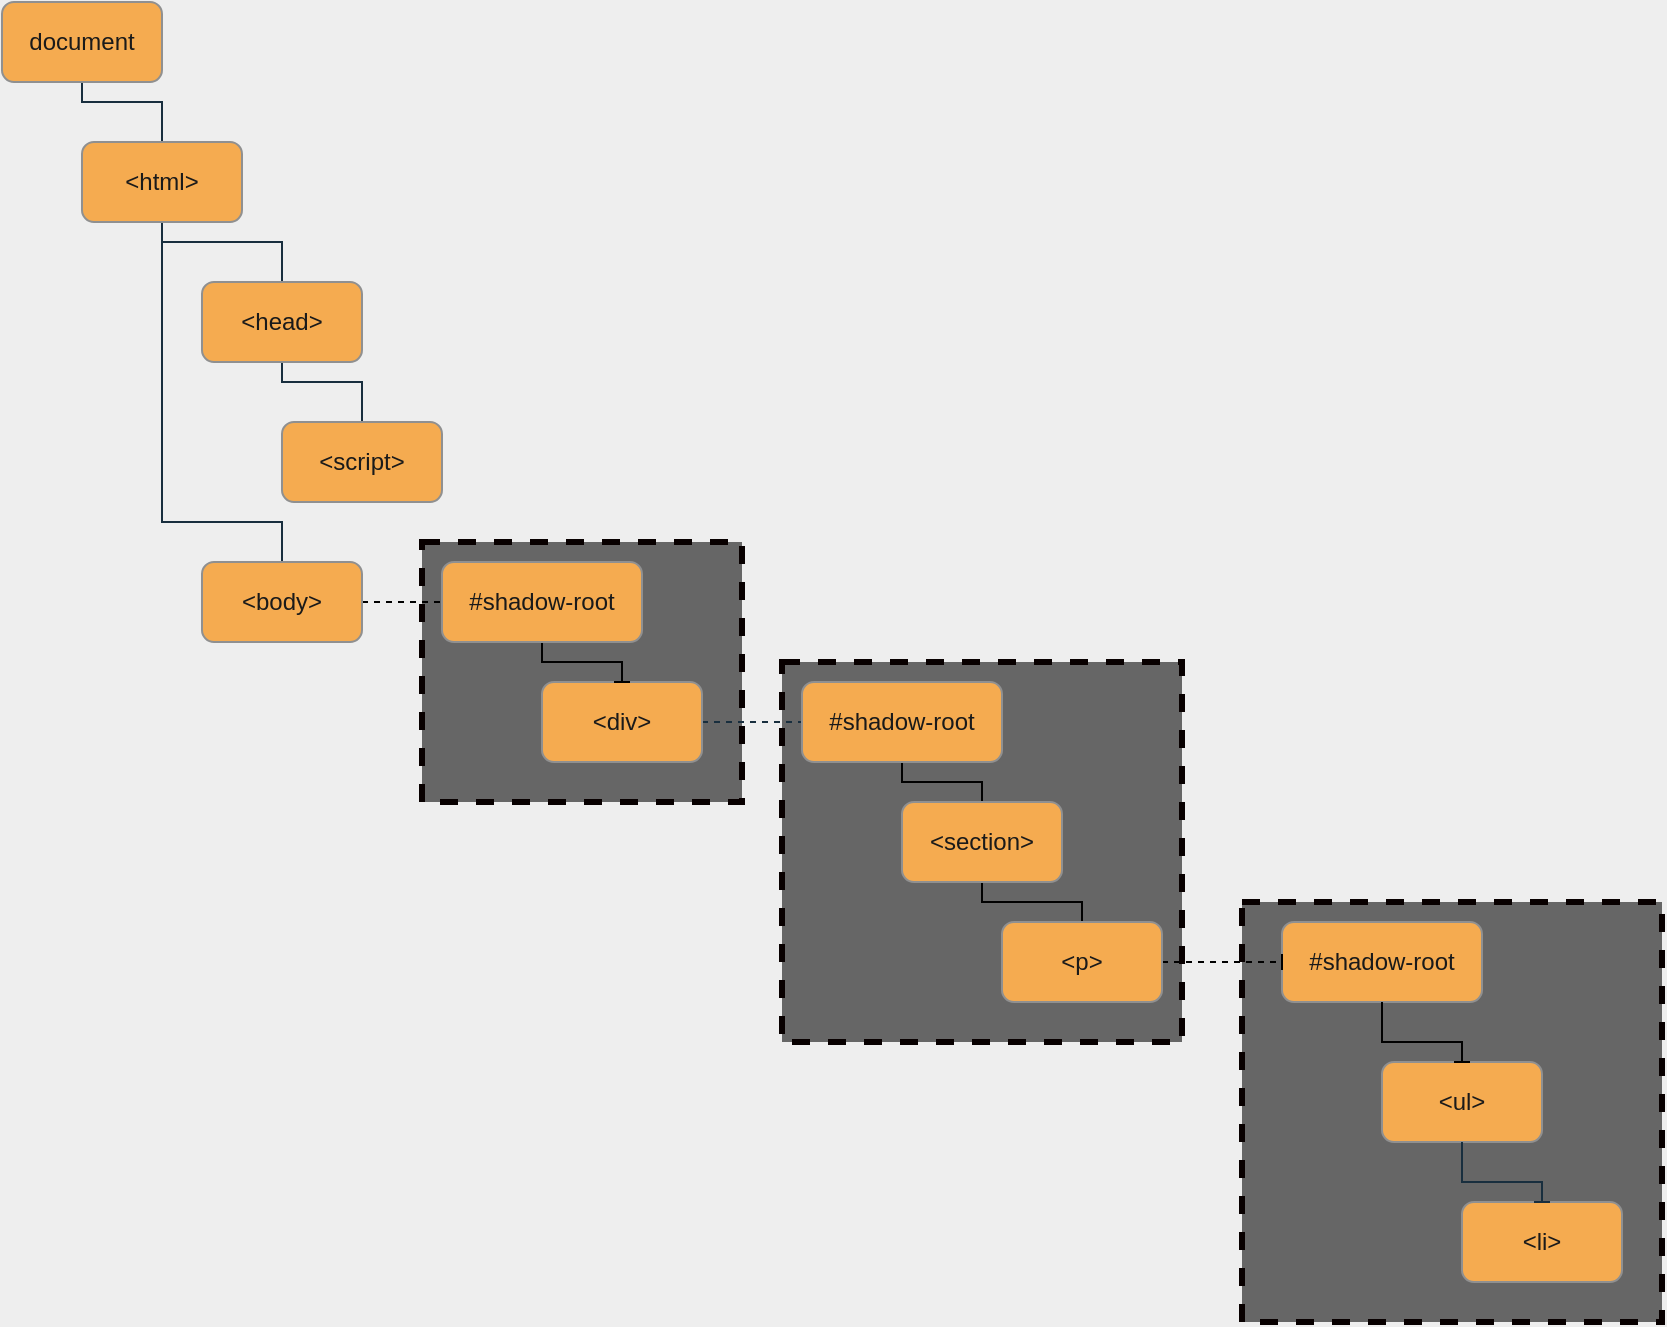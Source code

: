 <mxfile version="16.4.0" type="device"><diagram id="aOMdfY4xAdf2e7REVxP8" name="Page-1"><mxGraphModel dx="1422" dy="845" grid="1" gridSize="10" guides="1" tooltips="1" connect="1" arrows="1" fold="1" page="1" pageScale="1" pageWidth="850" pageHeight="1100" background="#EEEEEE" math="0" shadow="0"><root><mxCell id="0"/><mxCell id="1" parent="0"/><mxCell id="0ZxWRqLeCJsuS1ab2pG5-3" value="" style="rounded=0;whiteSpace=wrap;html=1;sketch=0;fontColor=#1A1A1A;strokeColor=#080000;fillColor=#666666;strokeWidth=3;dashed=1;" vertex="1" parent="1"><mxGeometry x="250" y="310" width="160" height="130" as="geometry"/></mxCell><mxCell id="ACXf-M7AyqnNz-fpZH-s-21" value="" style="rounded=0;whiteSpace=wrap;html=1;sketch=0;fontColor=#1A1A1A;strokeColor=#080000;fillColor=#666666;strokeWidth=3;dashed=1;" parent="1" vertex="1"><mxGeometry x="430" y="370" width="200" height="190" as="geometry"/></mxCell><mxCell id="ACXf-M7AyqnNz-fpZH-s-5" style="edgeStyle=orthogonalEdgeStyle;rounded=0;orthogonalLoop=1;jettySize=auto;html=1;entryX=0.5;entryY=0;entryDx=0;entryDy=0;endArrow=baseDash;endFill=0;labelBackgroundColor=#EEEEEE;strokeColor=#182E3E;fontColor=#1A1A1A;" parent="1" source="ACXf-M7AyqnNz-fpZH-s-1" target="ACXf-M7AyqnNz-fpZH-s-2" edge="1"><mxGeometry relative="1" as="geometry"><mxPoint x="120" y="100" as="targetPoint"/><Array as="points"><mxPoint x="80" y="90"/><mxPoint x="120" y="90"/></Array></mxGeometry></mxCell><mxCell id="ACXf-M7AyqnNz-fpZH-s-1" value="document" style="rounded=1;whiteSpace=wrap;html=1;fillColor=#F5AB50;strokeColor=#909090;fontColor=#1A1A1A;" parent="1" vertex="1"><mxGeometry x="40" y="40" width="80" height="40" as="geometry"/></mxCell><mxCell id="ACXf-M7AyqnNz-fpZH-s-10" style="edgeStyle=orthogonalEdgeStyle;rounded=0;orthogonalLoop=1;jettySize=auto;html=1;entryX=0.5;entryY=0;entryDx=0;entryDy=0;endArrow=baseDash;endFill=0;labelBackgroundColor=#EEEEEE;strokeColor=#182E3E;fontColor=#1A1A1A;" parent="1" source="ACXf-M7AyqnNz-fpZH-s-2" target="ACXf-M7AyqnNz-fpZH-s-3" edge="1"><mxGeometry relative="1" as="geometry"><Array as="points"><mxPoint x="120" y="160"/><mxPoint x="180" y="160"/></Array></mxGeometry></mxCell><mxCell id="ACXf-M7AyqnNz-fpZH-s-12" style="edgeStyle=orthogonalEdgeStyle;rounded=0;orthogonalLoop=1;jettySize=auto;html=1;endArrow=baseDash;endFill=0;labelBackgroundColor=#EEEEEE;strokeColor=#182E3E;fontColor=#1A1A1A;" parent="1" source="ACXf-M7AyqnNz-fpZH-s-2" target="ACXf-M7AyqnNz-fpZH-s-4" edge="1"><mxGeometry relative="1" as="geometry"><Array as="points"><mxPoint x="120" y="300"/><mxPoint x="180" y="300"/></Array></mxGeometry></mxCell><mxCell id="ACXf-M7AyqnNz-fpZH-s-2" value="&amp;lt;html&amp;gt;" style="rounded=1;whiteSpace=wrap;html=1;fillColor=#F5AB50;strokeColor=#909090;fontColor=#1A1A1A;" parent="1" vertex="1"><mxGeometry x="80" y="110" width="80" height="40" as="geometry"/></mxCell><mxCell id="ACXf-M7AyqnNz-fpZH-s-11" style="edgeStyle=orthogonalEdgeStyle;rounded=0;orthogonalLoop=1;jettySize=auto;html=1;entryX=0.5;entryY=0;entryDx=0;entryDy=0;endArrow=baseDash;endFill=0;labelBackgroundColor=#EEEEEE;strokeColor=#182E3E;fontColor=#1A1A1A;" parent="1" source="ACXf-M7AyqnNz-fpZH-s-3" target="ACXf-M7AyqnNz-fpZH-s-8" edge="1"><mxGeometry relative="1" as="geometry"><Array as="points"><mxPoint x="180" y="230"/><mxPoint x="220" y="230"/></Array></mxGeometry></mxCell><mxCell id="ACXf-M7AyqnNz-fpZH-s-3" value="&amp;lt;head&amp;gt;" style="rounded=1;whiteSpace=wrap;html=1;fillColor=#F5AB50;strokeColor=#909090;fontColor=#1A1A1A;" parent="1" vertex="1"><mxGeometry x="140" y="180" width="80" height="40" as="geometry"/></mxCell><mxCell id="0ZxWRqLeCJsuS1ab2pG5-2" style="edgeStyle=orthogonalEdgeStyle;rounded=0;orthogonalLoop=1;jettySize=auto;html=1;entryX=0;entryY=0.5;entryDx=0;entryDy=0;endArrow=baseDash;endFill=0;dashed=1;" edge="1" parent="1" source="ACXf-M7AyqnNz-fpZH-s-4" target="0ZxWRqLeCJsuS1ab2pG5-1"><mxGeometry relative="1" as="geometry"/></mxCell><mxCell id="ACXf-M7AyqnNz-fpZH-s-4" value="&amp;lt;body&amp;gt;" style="rounded=1;whiteSpace=wrap;html=1;fillColor=#F5AB50;strokeColor=#909090;fontColor=#1A1A1A;" parent="1" vertex="1"><mxGeometry x="140" y="320" width="80" height="40" as="geometry"/></mxCell><mxCell id="ACXf-M7AyqnNz-fpZH-s-8" value="&amp;lt;script&amp;gt;" style="rounded=1;whiteSpace=wrap;html=1;fillColor=#F5AB50;strokeColor=#909090;fontColor=#1A1A1A;" parent="1" vertex="1"><mxGeometry x="180" y="250" width="80" height="40" as="geometry"/></mxCell><mxCell id="ACXf-M7AyqnNz-fpZH-s-18" style="edgeStyle=orthogonalEdgeStyle;rounded=0;orthogonalLoop=1;jettySize=auto;html=1;entryX=0;entryY=0.5;entryDx=0;entryDy=0;endArrow=baseDash;endFill=0;dashed=1;labelBackgroundColor=#EEEEEE;strokeColor=#182E3E;fontColor=#1A1A1A;" parent="1" source="ACXf-M7AyqnNz-fpZH-s-9" target="ACXf-M7AyqnNz-fpZH-s-17" edge="1"><mxGeometry relative="1" as="geometry"/></mxCell><mxCell id="ACXf-M7AyqnNz-fpZH-s-9" value="&amp;lt;div&amp;gt;" style="rounded=1;whiteSpace=wrap;html=1;fillColor=#F5AB50;strokeColor=#909090;fontColor=#1A1A1A;" parent="1" vertex="1"><mxGeometry x="310" y="380" width="80" height="40" as="geometry"/></mxCell><mxCell id="1ZOeAgEbACKugbWmrcNv-2" style="edgeStyle=orthogonalEdgeStyle;rounded=0;orthogonalLoop=1;jettySize=auto;html=1;entryX=0.5;entryY=0;entryDx=0;entryDy=0;endArrow=baseDash;endFill=0;" parent="1" source="ACXf-M7AyqnNz-fpZH-s-17" target="1ZOeAgEbACKugbWmrcNv-1" edge="1"><mxGeometry relative="1" as="geometry"><Array as="points"><mxPoint x="490" y="430"/><mxPoint x="530" y="430"/></Array></mxGeometry></mxCell><mxCell id="ACXf-M7AyqnNz-fpZH-s-17" value="#shadow-root" style="rounded=1;whiteSpace=wrap;html=1;fillColor=#F5AB50;strokeColor=#909090;fontColor=#1A1A1A;" parent="1" vertex="1"><mxGeometry x="440" y="380" width="100" height="40" as="geometry"/></mxCell><mxCell id="0ZxWRqLeCJsuS1ab2pG5-6" style="edgeStyle=orthogonalEdgeStyle;rounded=0;orthogonalLoop=1;jettySize=auto;html=1;entryX=0.5;entryY=0;entryDx=0;entryDy=0;endArrow=baseDash;endFill=0;" edge="1" parent="1" source="1ZOeAgEbACKugbWmrcNv-1" target="0ZxWRqLeCJsuS1ab2pG5-5"><mxGeometry relative="1" as="geometry"><Array as="points"><mxPoint x="530" y="490"/><mxPoint x="580" y="490"/></Array></mxGeometry></mxCell><mxCell id="1ZOeAgEbACKugbWmrcNv-1" value="&amp;lt;section&amp;gt;" style="rounded=1;whiteSpace=wrap;html=1;fillColor=#F5AB50;strokeColor=#909090;fontColor=#1A1A1A;" parent="1" vertex="1"><mxGeometry x="490" y="440" width="80" height="40" as="geometry"/></mxCell><mxCell id="1ZOeAgEbACKugbWmrcNv-7" value="" style="group" parent="1" vertex="1" connectable="0"><mxGeometry x="660" y="490" width="210" height="210" as="geometry"/></mxCell><mxCell id="1ZOeAgEbACKugbWmrcNv-5" value="" style="rounded=0;whiteSpace=wrap;html=1;sketch=0;fontColor=#1A1A1A;strokeColor=#080000;fillColor=#666666;strokeWidth=3;dashed=1;" parent="1ZOeAgEbACKugbWmrcNv-7" vertex="1"><mxGeometry width="210" height="210" as="geometry"/></mxCell><mxCell id="ACXf-M7AyqnNz-fpZH-s-16" value="&amp;lt;li&amp;gt;" style="rounded=1;whiteSpace=wrap;html=1;fillColor=#F5AB50;strokeColor=#909090;fontColor=#1A1A1A;" parent="1ZOeAgEbACKugbWmrcNv-7" vertex="1"><mxGeometry x="110" y="150" width="80" height="40" as="geometry"/></mxCell><mxCell id="ACXf-M7AyqnNz-fpZH-s-15" value="&amp;lt;ul&amp;gt;" style="rounded=1;whiteSpace=wrap;html=1;fillColor=#F5AB50;strokeColor=#909090;fontColor=#1A1A1A;" parent="1ZOeAgEbACKugbWmrcNv-7" vertex="1"><mxGeometry x="70" y="80" width="80" height="40" as="geometry"/></mxCell><mxCell id="1ZOeAgEbACKugbWmrcNv-3" value="#shadow-root" style="rounded=1;whiteSpace=wrap;html=1;fillColor=#F5AB50;strokeColor=#909090;fontColor=#1A1A1A;" parent="1ZOeAgEbACKugbWmrcNv-7" vertex="1"><mxGeometry x="20" y="10" width="100" height="40" as="geometry"/></mxCell><mxCell id="ACXf-M7AyqnNz-fpZH-s-20" style="edgeStyle=orthogonalEdgeStyle;rounded=0;orthogonalLoop=1;jettySize=auto;html=1;entryX=0.5;entryY=0;entryDx=0;entryDy=0;endArrow=baseDash;endFill=0;labelBackgroundColor=#EEEEEE;strokeColor=#182E3E;fontColor=#1A1A1A;" parent="1ZOeAgEbACKugbWmrcNv-7" source="ACXf-M7AyqnNz-fpZH-s-15" target="ACXf-M7AyqnNz-fpZH-s-16" edge="1"><mxGeometry relative="1" as="geometry"/></mxCell><mxCell id="1ZOeAgEbACKugbWmrcNv-6" style="edgeStyle=orthogonalEdgeStyle;rounded=0;orthogonalLoop=1;jettySize=auto;html=1;endArrow=baseDash;endFill=0;" parent="1ZOeAgEbACKugbWmrcNv-7" source="1ZOeAgEbACKugbWmrcNv-3" target="ACXf-M7AyqnNz-fpZH-s-15" edge="1"><mxGeometry relative="1" as="geometry"/></mxCell><mxCell id="0ZxWRqLeCJsuS1ab2pG5-4" style="edgeStyle=orthogonalEdgeStyle;rounded=0;orthogonalLoop=1;jettySize=auto;html=1;entryX=0.5;entryY=0;entryDx=0;entryDy=0;endArrow=baseDash;endFill=0;" edge="1" parent="1" source="0ZxWRqLeCJsuS1ab2pG5-1" target="ACXf-M7AyqnNz-fpZH-s-9"><mxGeometry relative="1" as="geometry"><Array as="points"><mxPoint x="310" y="370"/><mxPoint x="350" y="370"/></Array></mxGeometry></mxCell><mxCell id="0ZxWRqLeCJsuS1ab2pG5-1" value="#shadow-root" style="rounded=1;whiteSpace=wrap;html=1;fillColor=#F5AB50;strokeColor=#909090;fontColor=#1A1A1A;" vertex="1" parent="1"><mxGeometry x="260" y="320" width="100" height="40" as="geometry"/></mxCell><mxCell id="0ZxWRqLeCJsuS1ab2pG5-7" style="edgeStyle=orthogonalEdgeStyle;rounded=0;orthogonalLoop=1;jettySize=auto;html=1;endArrow=baseDash;endFill=0;dashed=1;" edge="1" parent="1" source="0ZxWRqLeCJsuS1ab2pG5-5" target="1ZOeAgEbACKugbWmrcNv-3"><mxGeometry relative="1" as="geometry"/></mxCell><mxCell id="0ZxWRqLeCJsuS1ab2pG5-5" value="&amp;lt;p&amp;gt;" style="rounded=1;whiteSpace=wrap;html=1;fillColor=#F5AB50;strokeColor=#909090;fontColor=#1A1A1A;" vertex="1" parent="1"><mxGeometry x="540" y="500" width="80" height="40" as="geometry"/></mxCell></root></mxGraphModel></diagram></mxfile>